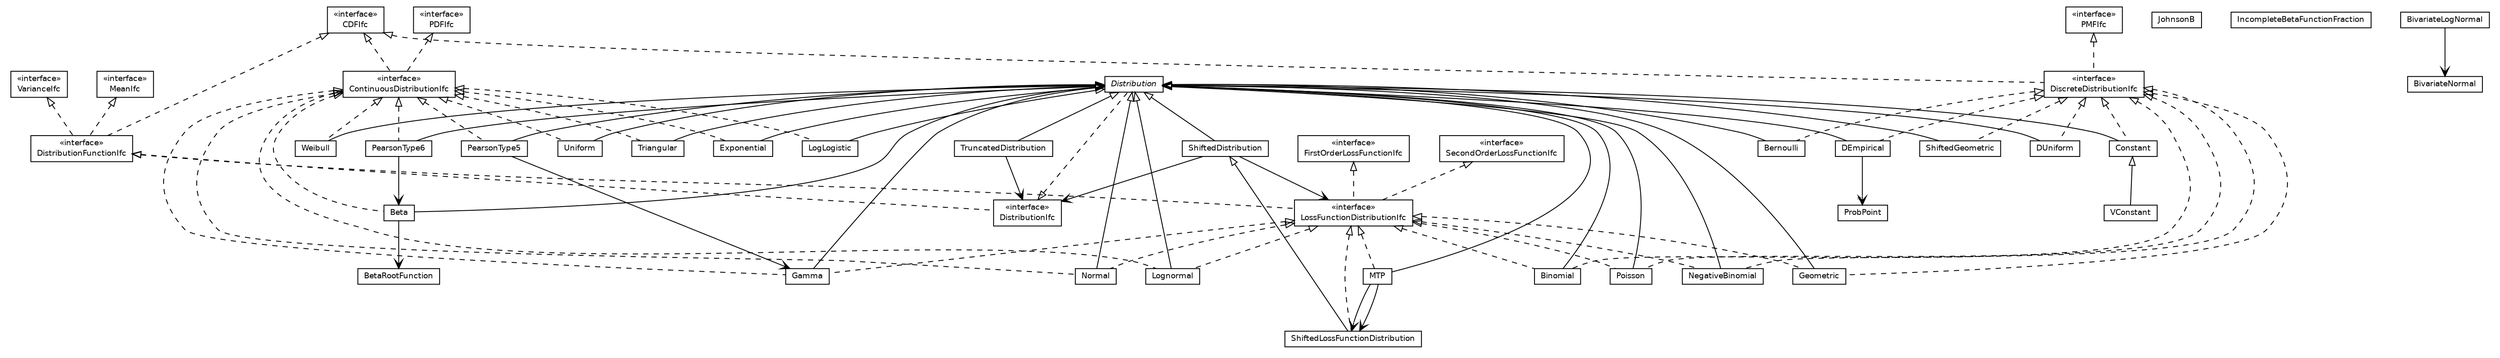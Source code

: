 #!/usr/local/bin/dot
#
# Class diagram 
# Generated by UMLGraph version 5.4 (http://www.umlgraph.org/)
#

digraph G {
	edge [fontname="Helvetica",fontsize=10,labelfontname="Helvetica",labelfontsize=10];
	node [fontname="Helvetica",fontsize=10,shape=plaintext];
	nodesep=0.25;
	ranksep=0.5;
	// jsl.utilities.random.distributions.Weibull
	c10649 [label=<<table title="jsl.utilities.random.distributions.Weibull" border="0" cellborder="1" cellspacing="0" cellpadding="2" port="p" href="./Weibull.html">
		<tr><td><table border="0" cellspacing="0" cellpadding="1">
<tr><td align="center" balign="center"> Weibull </td></tr>
		</table></td></tr>
		</table>>, URL="./Weibull.html", fontname="Helvetica", fontcolor="black", fontsize=9.0];
	// jsl.utilities.random.distributions.VConstant
	c10650 [label=<<table title="jsl.utilities.random.distributions.VConstant" border="0" cellborder="1" cellspacing="0" cellpadding="2" port="p" href="./VConstant.html">
		<tr><td><table border="0" cellspacing="0" cellpadding="1">
<tr><td align="center" balign="center"> VConstant </td></tr>
		</table></td></tr>
		</table>>, URL="./VConstant.html", fontname="Helvetica", fontcolor="black", fontsize=9.0];
	// jsl.utilities.random.distributions.VarianceIfc
	c10651 [label=<<table title="jsl.utilities.random.distributions.VarianceIfc" border="0" cellborder="1" cellspacing="0" cellpadding="2" port="p" href="./VarianceIfc.html">
		<tr><td><table border="0" cellspacing="0" cellpadding="1">
<tr><td align="center" balign="center"> &#171;interface&#187; </td></tr>
<tr><td align="center" balign="center"> VarianceIfc </td></tr>
		</table></td></tr>
		</table>>, URL="./VarianceIfc.html", fontname="Helvetica", fontcolor="black", fontsize=9.0];
	// jsl.utilities.random.distributions.Uniform
	c10652 [label=<<table title="jsl.utilities.random.distributions.Uniform" border="0" cellborder="1" cellspacing="0" cellpadding="2" port="p" href="./Uniform.html">
		<tr><td><table border="0" cellspacing="0" cellpadding="1">
<tr><td align="center" balign="center"> Uniform </td></tr>
		</table></td></tr>
		</table>>, URL="./Uniform.html", fontname="Helvetica", fontcolor="black", fontsize=9.0];
	// jsl.utilities.random.distributions.TruncatedDistribution
	c10653 [label=<<table title="jsl.utilities.random.distributions.TruncatedDistribution" border="0" cellborder="1" cellspacing="0" cellpadding="2" port="p" href="./TruncatedDistribution.html">
		<tr><td><table border="0" cellspacing="0" cellpadding="1">
<tr><td align="center" balign="center"> TruncatedDistribution </td></tr>
		</table></td></tr>
		</table>>, URL="./TruncatedDistribution.html", fontname="Helvetica", fontcolor="black", fontsize=9.0];
	// jsl.utilities.random.distributions.Triangular
	c10654 [label=<<table title="jsl.utilities.random.distributions.Triangular" border="0" cellborder="1" cellspacing="0" cellpadding="2" port="p" href="./Triangular.html">
		<tr><td><table border="0" cellspacing="0" cellpadding="1">
<tr><td align="center" balign="center"> Triangular </td></tr>
		</table></td></tr>
		</table>>, URL="./Triangular.html", fontname="Helvetica", fontcolor="black", fontsize=9.0];
	// jsl.utilities.random.distributions.ShiftedLossFunctionDistribution
	c10655 [label=<<table title="jsl.utilities.random.distributions.ShiftedLossFunctionDistribution" border="0" cellborder="1" cellspacing="0" cellpadding="2" port="p" href="./ShiftedLossFunctionDistribution.html">
		<tr><td><table border="0" cellspacing="0" cellpadding="1">
<tr><td align="center" balign="center"> ShiftedLossFunctionDistribution </td></tr>
		</table></td></tr>
		</table>>, URL="./ShiftedLossFunctionDistribution.html", fontname="Helvetica", fontcolor="black", fontsize=9.0];
	// jsl.utilities.random.distributions.ShiftedGeometric
	c10656 [label=<<table title="jsl.utilities.random.distributions.ShiftedGeometric" border="0" cellborder="1" cellspacing="0" cellpadding="2" port="p" href="./ShiftedGeometric.html">
		<tr><td><table border="0" cellspacing="0" cellpadding="1">
<tr><td align="center" balign="center"> ShiftedGeometric </td></tr>
		</table></td></tr>
		</table>>, URL="./ShiftedGeometric.html", fontname="Helvetica", fontcolor="black", fontsize=9.0];
	// jsl.utilities.random.distributions.ShiftedDistribution
	c10657 [label=<<table title="jsl.utilities.random.distributions.ShiftedDistribution" border="0" cellborder="1" cellspacing="0" cellpadding="2" port="p" href="./ShiftedDistribution.html">
		<tr><td><table border="0" cellspacing="0" cellpadding="1">
<tr><td align="center" balign="center"> ShiftedDistribution </td></tr>
		</table></td></tr>
		</table>>, URL="./ShiftedDistribution.html", fontname="Helvetica", fontcolor="black", fontsize=9.0];
	// jsl.utilities.random.distributions.SecondOrderLossFunctionIfc
	c10658 [label=<<table title="jsl.utilities.random.distributions.SecondOrderLossFunctionIfc" border="0" cellborder="1" cellspacing="0" cellpadding="2" port="p" href="./SecondOrderLossFunctionIfc.html">
		<tr><td><table border="0" cellspacing="0" cellpadding="1">
<tr><td align="center" balign="center"> &#171;interface&#187; </td></tr>
<tr><td align="center" balign="center"> SecondOrderLossFunctionIfc </td></tr>
		</table></td></tr>
		</table>>, URL="./SecondOrderLossFunctionIfc.html", fontname="Helvetica", fontcolor="black", fontsize=9.0];
	// jsl.utilities.random.distributions.Poisson
	c10659 [label=<<table title="jsl.utilities.random.distributions.Poisson" border="0" cellborder="1" cellspacing="0" cellpadding="2" port="p" href="./Poisson.html">
		<tr><td><table border="0" cellspacing="0" cellpadding="1">
<tr><td align="center" balign="center"> Poisson </td></tr>
		</table></td></tr>
		</table>>, URL="./Poisson.html", fontname="Helvetica", fontcolor="black", fontsize=9.0];
	// jsl.utilities.random.distributions.PMFIfc
	c10660 [label=<<table title="jsl.utilities.random.distributions.PMFIfc" border="0" cellborder="1" cellspacing="0" cellpadding="2" port="p" href="./PMFIfc.html">
		<tr><td><table border="0" cellspacing="0" cellpadding="1">
<tr><td align="center" balign="center"> &#171;interface&#187; </td></tr>
<tr><td align="center" balign="center"> PMFIfc </td></tr>
		</table></td></tr>
		</table>>, URL="./PMFIfc.html", fontname="Helvetica", fontcolor="black", fontsize=9.0];
	// jsl.utilities.random.distributions.PearsonType6
	c10661 [label=<<table title="jsl.utilities.random.distributions.PearsonType6" border="0" cellborder="1" cellspacing="0" cellpadding="2" port="p" href="./PearsonType6.html">
		<tr><td><table border="0" cellspacing="0" cellpadding="1">
<tr><td align="center" balign="center"> PearsonType6 </td></tr>
		</table></td></tr>
		</table>>, URL="./PearsonType6.html", fontname="Helvetica", fontcolor="black", fontsize=9.0];
	// jsl.utilities.random.distributions.PearsonType5
	c10662 [label=<<table title="jsl.utilities.random.distributions.PearsonType5" border="0" cellborder="1" cellspacing="0" cellpadding="2" port="p" href="./PearsonType5.html">
		<tr><td><table border="0" cellspacing="0" cellpadding="1">
<tr><td align="center" balign="center"> PearsonType5 </td></tr>
		</table></td></tr>
		</table>>, URL="./PearsonType5.html", fontname="Helvetica", fontcolor="black", fontsize=9.0];
	// jsl.utilities.random.distributions.PDFIfc
	c10663 [label=<<table title="jsl.utilities.random.distributions.PDFIfc" border="0" cellborder="1" cellspacing="0" cellpadding="2" port="p" href="./PDFIfc.html">
		<tr><td><table border="0" cellspacing="0" cellpadding="1">
<tr><td align="center" balign="center"> &#171;interface&#187; </td></tr>
<tr><td align="center" balign="center"> PDFIfc </td></tr>
		</table></td></tr>
		</table>>, URL="./PDFIfc.html", fontname="Helvetica", fontcolor="black", fontsize=9.0];
	// jsl.utilities.random.distributions.Normal
	c10664 [label=<<table title="jsl.utilities.random.distributions.Normal" border="0" cellborder="1" cellspacing="0" cellpadding="2" port="p" href="./Normal.html">
		<tr><td><table border="0" cellspacing="0" cellpadding="1">
<tr><td align="center" balign="center"> Normal </td></tr>
		</table></td></tr>
		</table>>, URL="./Normal.html", fontname="Helvetica", fontcolor="black", fontsize=9.0];
	// jsl.utilities.random.distributions.NegativeBinomial
	c10665 [label=<<table title="jsl.utilities.random.distributions.NegativeBinomial" border="0" cellborder="1" cellspacing="0" cellpadding="2" port="p" href="./NegativeBinomial.html">
		<tr><td><table border="0" cellspacing="0" cellpadding="1">
<tr><td align="center" balign="center"> NegativeBinomial </td></tr>
		</table></td></tr>
		</table>>, URL="./NegativeBinomial.html", fontname="Helvetica", fontcolor="black", fontsize=9.0];
	// jsl.utilities.random.distributions.MTP
	c10666 [label=<<table title="jsl.utilities.random.distributions.MTP" border="0" cellborder="1" cellspacing="0" cellpadding="2" port="p" href="./MTP.html">
		<tr><td><table border="0" cellspacing="0" cellpadding="1">
<tr><td align="center" balign="center"> MTP </td></tr>
		</table></td></tr>
		</table>>, URL="./MTP.html", fontname="Helvetica", fontcolor="black", fontsize=9.0];
	// jsl.utilities.random.distributions.MeanIfc
	c10667 [label=<<table title="jsl.utilities.random.distributions.MeanIfc" border="0" cellborder="1" cellspacing="0" cellpadding="2" port="p" href="./MeanIfc.html">
		<tr><td><table border="0" cellspacing="0" cellpadding="1">
<tr><td align="center" balign="center"> &#171;interface&#187; </td></tr>
<tr><td align="center" balign="center"> MeanIfc </td></tr>
		</table></td></tr>
		</table>>, URL="./MeanIfc.html", fontname="Helvetica", fontcolor="black", fontsize=9.0];
	// jsl.utilities.random.distributions.LossFunctionDistributionIfc
	c10668 [label=<<table title="jsl.utilities.random.distributions.LossFunctionDistributionIfc" border="0" cellborder="1" cellspacing="0" cellpadding="2" port="p" href="./LossFunctionDistributionIfc.html">
		<tr><td><table border="0" cellspacing="0" cellpadding="1">
<tr><td align="center" balign="center"> &#171;interface&#187; </td></tr>
<tr><td align="center" balign="center"> LossFunctionDistributionIfc </td></tr>
		</table></td></tr>
		</table>>, URL="./LossFunctionDistributionIfc.html", fontname="Helvetica", fontcolor="black", fontsize=9.0];
	// jsl.utilities.random.distributions.Lognormal
	c10669 [label=<<table title="jsl.utilities.random.distributions.Lognormal" border="0" cellborder="1" cellspacing="0" cellpadding="2" port="p" href="./Lognormal.html">
		<tr><td><table border="0" cellspacing="0" cellpadding="1">
<tr><td align="center" balign="center"> Lognormal </td></tr>
		</table></td></tr>
		</table>>, URL="./Lognormal.html", fontname="Helvetica", fontcolor="black", fontsize=9.0];
	// jsl.utilities.random.distributions.LogLogistic
	c10670 [label=<<table title="jsl.utilities.random.distributions.LogLogistic" border="0" cellborder="1" cellspacing="0" cellpadding="2" port="p" href="./LogLogistic.html">
		<tr><td><table border="0" cellspacing="0" cellpadding="1">
<tr><td align="center" balign="center"> LogLogistic </td></tr>
		</table></td></tr>
		</table>>, URL="./LogLogistic.html", fontname="Helvetica", fontcolor="black", fontsize=9.0];
	// jsl.utilities.random.distributions.JohnsonB
	c10671 [label=<<table title="jsl.utilities.random.distributions.JohnsonB" border="0" cellborder="1" cellspacing="0" cellpadding="2" port="p" href="./JohnsonB.html">
		<tr><td><table border="0" cellspacing="0" cellpadding="1">
<tr><td align="center" balign="center"> JohnsonB </td></tr>
		</table></td></tr>
		</table>>, URL="./JohnsonB.html", fontname="Helvetica", fontcolor="black", fontsize=9.0];
	// jsl.utilities.random.distributions.IncompleteBetaFunctionFraction
	c10672 [label=<<table title="jsl.utilities.random.distributions.IncompleteBetaFunctionFraction" border="0" cellborder="1" cellspacing="0" cellpadding="2" port="p" href="./IncompleteBetaFunctionFraction.html">
		<tr><td><table border="0" cellspacing="0" cellpadding="1">
<tr><td align="center" balign="center"> IncompleteBetaFunctionFraction </td></tr>
		</table></td></tr>
		</table>>, URL="./IncompleteBetaFunctionFraction.html", fontname="Helvetica", fontcolor="black", fontsize=9.0];
	// jsl.utilities.random.distributions.Geometric
	c10673 [label=<<table title="jsl.utilities.random.distributions.Geometric" border="0" cellborder="1" cellspacing="0" cellpadding="2" port="p" href="./Geometric.html">
		<tr><td><table border="0" cellspacing="0" cellpadding="1">
<tr><td align="center" balign="center"> Geometric </td></tr>
		</table></td></tr>
		</table>>, URL="./Geometric.html", fontname="Helvetica", fontcolor="black", fontsize=9.0];
	// jsl.utilities.random.distributions.Gamma
	c10674 [label=<<table title="jsl.utilities.random.distributions.Gamma" border="0" cellborder="1" cellspacing="0" cellpadding="2" port="p" href="./Gamma.html">
		<tr><td><table border="0" cellspacing="0" cellpadding="1">
<tr><td align="center" balign="center"> Gamma </td></tr>
		</table></td></tr>
		</table>>, URL="./Gamma.html", fontname="Helvetica", fontcolor="black", fontsize=9.0];
	// jsl.utilities.random.distributions.FirstOrderLossFunctionIfc
	c10675 [label=<<table title="jsl.utilities.random.distributions.FirstOrderLossFunctionIfc" border="0" cellborder="1" cellspacing="0" cellpadding="2" port="p" href="./FirstOrderLossFunctionIfc.html">
		<tr><td><table border="0" cellspacing="0" cellpadding="1">
<tr><td align="center" balign="center"> &#171;interface&#187; </td></tr>
<tr><td align="center" balign="center"> FirstOrderLossFunctionIfc </td></tr>
		</table></td></tr>
		</table>>, URL="./FirstOrderLossFunctionIfc.html", fontname="Helvetica", fontcolor="black", fontsize=9.0];
	// jsl.utilities.random.distributions.Exponential
	c10676 [label=<<table title="jsl.utilities.random.distributions.Exponential" border="0" cellborder="1" cellspacing="0" cellpadding="2" port="p" href="./Exponential.html">
		<tr><td><table border="0" cellspacing="0" cellpadding="1">
<tr><td align="center" balign="center"> Exponential </td></tr>
		</table></td></tr>
		</table>>, URL="./Exponential.html", fontname="Helvetica", fontcolor="black", fontsize=9.0];
	// jsl.utilities.random.distributions.DUniform
	c10677 [label=<<table title="jsl.utilities.random.distributions.DUniform" border="0" cellborder="1" cellspacing="0" cellpadding="2" port="p" href="./DUniform.html">
		<tr><td><table border="0" cellspacing="0" cellpadding="1">
<tr><td align="center" balign="center"> DUniform </td></tr>
		</table></td></tr>
		</table>>, URL="./DUniform.html", fontname="Helvetica", fontcolor="black", fontsize=9.0];
	// jsl.utilities.random.distributions.DistributionIfc
	c10678 [label=<<table title="jsl.utilities.random.distributions.DistributionIfc" border="0" cellborder="1" cellspacing="0" cellpadding="2" port="p" href="./DistributionIfc.html">
		<tr><td><table border="0" cellspacing="0" cellpadding="1">
<tr><td align="center" balign="center"> &#171;interface&#187; </td></tr>
<tr><td align="center" balign="center"> DistributionIfc </td></tr>
		</table></td></tr>
		</table>>, URL="./DistributionIfc.html", fontname="Helvetica", fontcolor="black", fontsize=9.0];
	// jsl.utilities.random.distributions.DistributionFunctionIfc
	c10679 [label=<<table title="jsl.utilities.random.distributions.DistributionFunctionIfc" border="0" cellborder="1" cellspacing="0" cellpadding="2" port="p" href="./DistributionFunctionIfc.html">
		<tr><td><table border="0" cellspacing="0" cellpadding="1">
<tr><td align="center" balign="center"> &#171;interface&#187; </td></tr>
<tr><td align="center" balign="center"> DistributionFunctionIfc </td></tr>
		</table></td></tr>
		</table>>, URL="./DistributionFunctionIfc.html", fontname="Helvetica", fontcolor="black", fontsize=9.0];
	// jsl.utilities.random.distributions.Distribution
	c10680 [label=<<table title="jsl.utilities.random.distributions.Distribution" border="0" cellborder="1" cellspacing="0" cellpadding="2" port="p" href="./Distribution.html">
		<tr><td><table border="0" cellspacing="0" cellpadding="1">
<tr><td align="center" balign="center"><font face="Helvetica-Oblique"> Distribution </font></td></tr>
		</table></td></tr>
		</table>>, URL="./Distribution.html", fontname="Helvetica", fontcolor="black", fontsize=9.0];
	// jsl.utilities.random.distributions.DiscreteDistributionIfc
	c10681 [label=<<table title="jsl.utilities.random.distributions.DiscreteDistributionIfc" border="0" cellborder="1" cellspacing="0" cellpadding="2" port="p" href="./DiscreteDistributionIfc.html">
		<tr><td><table border="0" cellspacing="0" cellpadding="1">
<tr><td align="center" balign="center"> &#171;interface&#187; </td></tr>
<tr><td align="center" balign="center"> DiscreteDistributionIfc </td></tr>
		</table></td></tr>
		</table>>, URL="./DiscreteDistributionIfc.html", fontname="Helvetica", fontcolor="black", fontsize=9.0];
	// jsl.utilities.random.distributions.DEmpirical
	c10682 [label=<<table title="jsl.utilities.random.distributions.DEmpirical" border="0" cellborder="1" cellspacing="0" cellpadding="2" port="p" href="./DEmpirical.html">
		<tr><td><table border="0" cellspacing="0" cellpadding="1">
<tr><td align="center" balign="center"> DEmpirical </td></tr>
		</table></td></tr>
		</table>>, URL="./DEmpirical.html", fontname="Helvetica", fontcolor="black", fontsize=9.0];
	// jsl.utilities.random.distributions.DEmpirical.ProbPoint
	c10683 [label=<<table title="jsl.utilities.random.distributions.DEmpirical.ProbPoint" border="0" cellborder="1" cellspacing="0" cellpadding="2" port="p" href="./DEmpirical.ProbPoint.html">
		<tr><td><table border="0" cellspacing="0" cellpadding="1">
<tr><td align="center" balign="center"> ProbPoint </td></tr>
		</table></td></tr>
		</table>>, URL="./DEmpirical.ProbPoint.html", fontname="Helvetica", fontcolor="black", fontsize=9.0];
	// jsl.utilities.random.distributions.ContinuousDistributionIfc
	c10684 [label=<<table title="jsl.utilities.random.distributions.ContinuousDistributionIfc" border="0" cellborder="1" cellspacing="0" cellpadding="2" port="p" href="./ContinuousDistributionIfc.html">
		<tr><td><table border="0" cellspacing="0" cellpadding="1">
<tr><td align="center" balign="center"> &#171;interface&#187; </td></tr>
<tr><td align="center" balign="center"> ContinuousDistributionIfc </td></tr>
		</table></td></tr>
		</table>>, URL="./ContinuousDistributionIfc.html", fontname="Helvetica", fontcolor="black", fontsize=9.0];
	// jsl.utilities.random.distributions.Constant
	c10685 [label=<<table title="jsl.utilities.random.distributions.Constant" border="0" cellborder="1" cellspacing="0" cellpadding="2" port="p" href="./Constant.html">
		<tr><td><table border="0" cellspacing="0" cellpadding="1">
<tr><td align="center" balign="center"> Constant </td></tr>
		</table></td></tr>
		</table>>, URL="./Constant.html", fontname="Helvetica", fontcolor="black", fontsize=9.0];
	// jsl.utilities.random.distributions.CDFIfc
	c10686 [label=<<table title="jsl.utilities.random.distributions.CDFIfc" border="0" cellborder="1" cellspacing="0" cellpadding="2" port="p" href="./CDFIfc.html">
		<tr><td><table border="0" cellspacing="0" cellpadding="1">
<tr><td align="center" balign="center"> &#171;interface&#187; </td></tr>
<tr><td align="center" balign="center"> CDFIfc </td></tr>
		</table></td></tr>
		</table>>, URL="./CDFIfc.html", fontname="Helvetica", fontcolor="black", fontsize=9.0];
	// jsl.utilities.random.distributions.BivariateNormal
	c10687 [label=<<table title="jsl.utilities.random.distributions.BivariateNormal" border="0" cellborder="1" cellspacing="0" cellpadding="2" port="p" href="./BivariateNormal.html">
		<tr><td><table border="0" cellspacing="0" cellpadding="1">
<tr><td align="center" balign="center"> BivariateNormal </td></tr>
		</table></td></tr>
		</table>>, URL="./BivariateNormal.html", fontname="Helvetica", fontcolor="black", fontsize=9.0];
	// jsl.utilities.random.distributions.BivariateLogNormal
	c10688 [label=<<table title="jsl.utilities.random.distributions.BivariateLogNormal" border="0" cellborder="1" cellspacing="0" cellpadding="2" port="p" href="./BivariateLogNormal.html">
		<tr><td><table border="0" cellspacing="0" cellpadding="1">
<tr><td align="center" balign="center"> BivariateLogNormal </td></tr>
		</table></td></tr>
		</table>>, URL="./BivariateLogNormal.html", fontname="Helvetica", fontcolor="black", fontsize=9.0];
	// jsl.utilities.random.distributions.Binomial
	c10689 [label=<<table title="jsl.utilities.random.distributions.Binomial" border="0" cellborder="1" cellspacing="0" cellpadding="2" port="p" href="./Binomial.html">
		<tr><td><table border="0" cellspacing="0" cellpadding="1">
<tr><td align="center" balign="center"> Binomial </td></tr>
		</table></td></tr>
		</table>>, URL="./Binomial.html", fontname="Helvetica", fontcolor="black", fontsize=9.0];
	// jsl.utilities.random.distributions.Beta
	c10690 [label=<<table title="jsl.utilities.random.distributions.Beta" border="0" cellborder="1" cellspacing="0" cellpadding="2" port="p" href="./Beta.html">
		<tr><td><table border="0" cellspacing="0" cellpadding="1">
<tr><td align="center" balign="center"> Beta </td></tr>
		</table></td></tr>
		</table>>, URL="./Beta.html", fontname="Helvetica", fontcolor="black", fontsize=9.0];
	// jsl.utilities.random.distributions.Beta.BetaRootFunction
	c10691 [label=<<table title="jsl.utilities.random.distributions.Beta.BetaRootFunction" border="0" cellborder="1" cellspacing="0" cellpadding="2" port="p" href="./Beta.BetaRootFunction.html">
		<tr><td><table border="0" cellspacing="0" cellpadding="1">
<tr><td align="center" balign="center"> BetaRootFunction </td></tr>
		</table></td></tr>
		</table>>, URL="./Beta.BetaRootFunction.html", fontname="Helvetica", fontcolor="black", fontsize=9.0];
	// jsl.utilities.random.distributions.Bernoulli
	c10692 [label=<<table title="jsl.utilities.random.distributions.Bernoulli" border="0" cellborder="1" cellspacing="0" cellpadding="2" port="p" href="./Bernoulli.html">
		<tr><td><table border="0" cellspacing="0" cellpadding="1">
<tr><td align="center" balign="center"> Bernoulli </td></tr>
		</table></td></tr>
		</table>>, URL="./Bernoulli.html", fontname="Helvetica", fontcolor="black", fontsize=9.0];
	//jsl.utilities.random.distributions.Weibull extends jsl.utilities.random.distributions.Distribution
	c10680:p -> c10649:p [dir=back,arrowtail=empty];
	//jsl.utilities.random.distributions.Weibull implements jsl.utilities.random.distributions.ContinuousDistributionIfc
	c10684:p -> c10649:p [dir=back,arrowtail=empty,style=dashed];
	//jsl.utilities.random.distributions.VConstant extends jsl.utilities.random.distributions.Constant
	c10685:p -> c10650:p [dir=back,arrowtail=empty];
	//jsl.utilities.random.distributions.Uniform extends jsl.utilities.random.distributions.Distribution
	c10680:p -> c10652:p [dir=back,arrowtail=empty];
	//jsl.utilities.random.distributions.Uniform implements jsl.utilities.random.distributions.ContinuousDistributionIfc
	c10684:p -> c10652:p [dir=back,arrowtail=empty,style=dashed];
	//jsl.utilities.random.distributions.TruncatedDistribution extends jsl.utilities.random.distributions.Distribution
	c10680:p -> c10653:p [dir=back,arrowtail=empty];
	//jsl.utilities.random.distributions.Triangular extends jsl.utilities.random.distributions.Distribution
	c10680:p -> c10654:p [dir=back,arrowtail=empty];
	//jsl.utilities.random.distributions.Triangular implements jsl.utilities.random.distributions.ContinuousDistributionIfc
	c10684:p -> c10654:p [dir=back,arrowtail=empty,style=dashed];
	//jsl.utilities.random.distributions.ShiftedLossFunctionDistribution extends jsl.utilities.random.distributions.ShiftedDistribution
	c10657:p -> c10655:p [dir=back,arrowtail=empty];
	//jsl.utilities.random.distributions.ShiftedLossFunctionDistribution implements jsl.utilities.random.distributions.LossFunctionDistributionIfc
	c10668:p -> c10655:p [dir=back,arrowtail=empty,style=dashed];
	//jsl.utilities.random.distributions.ShiftedGeometric extends jsl.utilities.random.distributions.Distribution
	c10680:p -> c10656:p [dir=back,arrowtail=empty];
	//jsl.utilities.random.distributions.ShiftedGeometric implements jsl.utilities.random.distributions.DiscreteDistributionIfc
	c10681:p -> c10656:p [dir=back,arrowtail=empty,style=dashed];
	//jsl.utilities.random.distributions.ShiftedDistribution extends jsl.utilities.random.distributions.Distribution
	c10680:p -> c10657:p [dir=back,arrowtail=empty];
	//jsl.utilities.random.distributions.Poisson extends jsl.utilities.random.distributions.Distribution
	c10680:p -> c10659:p [dir=back,arrowtail=empty];
	//jsl.utilities.random.distributions.Poisson implements jsl.utilities.random.distributions.DiscreteDistributionIfc
	c10681:p -> c10659:p [dir=back,arrowtail=empty,style=dashed];
	//jsl.utilities.random.distributions.Poisson implements jsl.utilities.random.distributions.LossFunctionDistributionIfc
	c10668:p -> c10659:p [dir=back,arrowtail=empty,style=dashed];
	//jsl.utilities.random.distributions.PearsonType6 extends jsl.utilities.random.distributions.Distribution
	c10680:p -> c10661:p [dir=back,arrowtail=empty];
	//jsl.utilities.random.distributions.PearsonType6 implements jsl.utilities.random.distributions.ContinuousDistributionIfc
	c10684:p -> c10661:p [dir=back,arrowtail=empty,style=dashed];
	//jsl.utilities.random.distributions.PearsonType5 extends jsl.utilities.random.distributions.Distribution
	c10680:p -> c10662:p [dir=back,arrowtail=empty];
	//jsl.utilities.random.distributions.PearsonType5 implements jsl.utilities.random.distributions.ContinuousDistributionIfc
	c10684:p -> c10662:p [dir=back,arrowtail=empty,style=dashed];
	//jsl.utilities.random.distributions.Normal extends jsl.utilities.random.distributions.Distribution
	c10680:p -> c10664:p [dir=back,arrowtail=empty];
	//jsl.utilities.random.distributions.Normal implements jsl.utilities.random.distributions.ContinuousDistributionIfc
	c10684:p -> c10664:p [dir=back,arrowtail=empty,style=dashed];
	//jsl.utilities.random.distributions.Normal implements jsl.utilities.random.distributions.LossFunctionDistributionIfc
	c10668:p -> c10664:p [dir=back,arrowtail=empty,style=dashed];
	//jsl.utilities.random.distributions.NegativeBinomial extends jsl.utilities.random.distributions.Distribution
	c10680:p -> c10665:p [dir=back,arrowtail=empty];
	//jsl.utilities.random.distributions.NegativeBinomial implements jsl.utilities.random.distributions.DiscreteDistributionIfc
	c10681:p -> c10665:p [dir=back,arrowtail=empty,style=dashed];
	//jsl.utilities.random.distributions.NegativeBinomial implements jsl.utilities.random.distributions.LossFunctionDistributionIfc
	c10668:p -> c10665:p [dir=back,arrowtail=empty,style=dashed];
	//jsl.utilities.random.distributions.MTP extends jsl.utilities.random.distributions.Distribution
	c10680:p -> c10666:p [dir=back,arrowtail=empty];
	//jsl.utilities.random.distributions.MTP implements jsl.utilities.random.distributions.LossFunctionDistributionIfc
	c10668:p -> c10666:p [dir=back,arrowtail=empty,style=dashed];
	//jsl.utilities.random.distributions.LossFunctionDistributionIfc implements jsl.utilities.random.distributions.DistributionFunctionIfc
	c10679:p -> c10668:p [dir=back,arrowtail=empty,style=dashed];
	//jsl.utilities.random.distributions.LossFunctionDistributionIfc implements jsl.utilities.random.distributions.FirstOrderLossFunctionIfc
	c10675:p -> c10668:p [dir=back,arrowtail=empty,style=dashed];
	//jsl.utilities.random.distributions.LossFunctionDistributionIfc implements jsl.utilities.random.distributions.SecondOrderLossFunctionIfc
	c10658:p -> c10668:p [dir=back,arrowtail=empty,style=dashed];
	//jsl.utilities.random.distributions.Lognormal extends jsl.utilities.random.distributions.Distribution
	c10680:p -> c10669:p [dir=back,arrowtail=empty];
	//jsl.utilities.random.distributions.Lognormal implements jsl.utilities.random.distributions.ContinuousDistributionIfc
	c10684:p -> c10669:p [dir=back,arrowtail=empty,style=dashed];
	//jsl.utilities.random.distributions.Lognormal implements jsl.utilities.random.distributions.LossFunctionDistributionIfc
	c10668:p -> c10669:p [dir=back,arrowtail=empty,style=dashed];
	//jsl.utilities.random.distributions.LogLogistic extends jsl.utilities.random.distributions.Distribution
	c10680:p -> c10670:p [dir=back,arrowtail=empty];
	//jsl.utilities.random.distributions.LogLogistic implements jsl.utilities.random.distributions.ContinuousDistributionIfc
	c10684:p -> c10670:p [dir=back,arrowtail=empty,style=dashed];
	//jsl.utilities.random.distributions.Geometric extends jsl.utilities.random.distributions.Distribution
	c10680:p -> c10673:p [dir=back,arrowtail=empty];
	//jsl.utilities.random.distributions.Geometric implements jsl.utilities.random.distributions.DiscreteDistributionIfc
	c10681:p -> c10673:p [dir=back,arrowtail=empty,style=dashed];
	//jsl.utilities.random.distributions.Geometric implements jsl.utilities.random.distributions.LossFunctionDistributionIfc
	c10668:p -> c10673:p [dir=back,arrowtail=empty,style=dashed];
	//jsl.utilities.random.distributions.Gamma extends jsl.utilities.random.distributions.Distribution
	c10680:p -> c10674:p [dir=back,arrowtail=empty];
	//jsl.utilities.random.distributions.Gamma implements jsl.utilities.random.distributions.ContinuousDistributionIfc
	c10684:p -> c10674:p [dir=back,arrowtail=empty,style=dashed];
	//jsl.utilities.random.distributions.Gamma implements jsl.utilities.random.distributions.LossFunctionDistributionIfc
	c10668:p -> c10674:p [dir=back,arrowtail=empty,style=dashed];
	//jsl.utilities.random.distributions.Exponential extends jsl.utilities.random.distributions.Distribution
	c10680:p -> c10676:p [dir=back,arrowtail=empty];
	//jsl.utilities.random.distributions.Exponential implements jsl.utilities.random.distributions.ContinuousDistributionIfc
	c10684:p -> c10676:p [dir=back,arrowtail=empty,style=dashed];
	//jsl.utilities.random.distributions.DUniform extends jsl.utilities.random.distributions.Distribution
	c10680:p -> c10677:p [dir=back,arrowtail=empty];
	//jsl.utilities.random.distributions.DUniform implements jsl.utilities.random.distributions.DiscreteDistributionIfc
	c10681:p -> c10677:p [dir=back,arrowtail=empty,style=dashed];
	//jsl.utilities.random.distributions.DistributionIfc implements jsl.utilities.random.distributions.DistributionFunctionIfc
	c10679:p -> c10678:p [dir=back,arrowtail=empty,style=dashed];
	//jsl.utilities.random.distributions.DistributionFunctionIfc implements jsl.utilities.random.distributions.CDFIfc
	c10686:p -> c10679:p [dir=back,arrowtail=empty,style=dashed];
	//jsl.utilities.random.distributions.DistributionFunctionIfc implements jsl.utilities.random.distributions.MeanIfc
	c10667:p -> c10679:p [dir=back,arrowtail=empty,style=dashed];
	//jsl.utilities.random.distributions.DistributionFunctionIfc implements jsl.utilities.random.distributions.VarianceIfc
	c10651:p -> c10679:p [dir=back,arrowtail=empty,style=dashed];
	//jsl.utilities.random.distributions.Distribution implements jsl.utilities.random.distributions.DistributionIfc
	c10678:p -> c10680:p [dir=back,arrowtail=empty,style=dashed];
	//jsl.utilities.random.distributions.DiscreteDistributionIfc implements jsl.utilities.random.distributions.CDFIfc
	c10686:p -> c10681:p [dir=back,arrowtail=empty,style=dashed];
	//jsl.utilities.random.distributions.DiscreteDistributionIfc implements jsl.utilities.random.distributions.PMFIfc
	c10660:p -> c10681:p [dir=back,arrowtail=empty,style=dashed];
	//jsl.utilities.random.distributions.DEmpirical extends jsl.utilities.random.distributions.Distribution
	c10680:p -> c10682:p [dir=back,arrowtail=empty];
	//jsl.utilities.random.distributions.DEmpirical implements jsl.utilities.random.distributions.DiscreteDistributionIfc
	c10681:p -> c10682:p [dir=back,arrowtail=empty,style=dashed];
	//jsl.utilities.random.distributions.ContinuousDistributionIfc implements jsl.utilities.random.distributions.CDFIfc
	c10686:p -> c10684:p [dir=back,arrowtail=empty,style=dashed];
	//jsl.utilities.random.distributions.ContinuousDistributionIfc implements jsl.utilities.random.distributions.PDFIfc
	c10663:p -> c10684:p [dir=back,arrowtail=empty,style=dashed];
	//jsl.utilities.random.distributions.Constant extends jsl.utilities.random.distributions.Distribution
	c10680:p -> c10685:p [dir=back,arrowtail=empty];
	//jsl.utilities.random.distributions.Constant implements jsl.utilities.random.distributions.DiscreteDistributionIfc
	c10681:p -> c10685:p [dir=back,arrowtail=empty,style=dashed];
	//jsl.utilities.random.distributions.Binomial extends jsl.utilities.random.distributions.Distribution
	c10680:p -> c10689:p [dir=back,arrowtail=empty];
	//jsl.utilities.random.distributions.Binomial implements jsl.utilities.random.distributions.DiscreteDistributionIfc
	c10681:p -> c10689:p [dir=back,arrowtail=empty,style=dashed];
	//jsl.utilities.random.distributions.Binomial implements jsl.utilities.random.distributions.LossFunctionDistributionIfc
	c10668:p -> c10689:p [dir=back,arrowtail=empty,style=dashed];
	//jsl.utilities.random.distributions.Beta extends jsl.utilities.random.distributions.Distribution
	c10680:p -> c10690:p [dir=back,arrowtail=empty];
	//jsl.utilities.random.distributions.Beta implements jsl.utilities.random.distributions.ContinuousDistributionIfc
	c10684:p -> c10690:p [dir=back,arrowtail=empty,style=dashed];
	//jsl.utilities.random.distributions.Bernoulli extends jsl.utilities.random.distributions.Distribution
	c10680:p -> c10692:p [dir=back,arrowtail=empty];
	//jsl.utilities.random.distributions.Bernoulli implements jsl.utilities.random.distributions.DiscreteDistributionIfc
	c10681:p -> c10692:p [dir=back,arrowtail=empty,style=dashed];
	// jsl.utilities.random.distributions.TruncatedDistribution NAVASSOC jsl.utilities.random.distributions.DistributionIfc
	c10653:p -> c10678:p [taillabel="", label="", headlabel="", fontname="Helvetica", fontcolor="black", fontsize=10.0, color="black", arrowhead=open];
	// jsl.utilities.random.distributions.ShiftedDistribution NAVASSOC jsl.utilities.random.distributions.DistributionIfc
	c10657:p -> c10678:p [taillabel="", label="", headlabel="", fontname="Helvetica", fontcolor="black", fontsize=10.0, color="black", arrowhead=open];
	// jsl.utilities.random.distributions.ShiftedDistribution NAVASSOC jsl.utilities.random.distributions.LossFunctionDistributionIfc
	c10657:p -> c10668:p [taillabel="", label="", headlabel="", fontname="Helvetica", fontcolor="black", fontsize=10.0, color="black", arrowhead=open];
	// jsl.utilities.random.distributions.PearsonType6 NAVASSOC jsl.utilities.random.distributions.Beta
	c10661:p -> c10690:p [taillabel="", label="", headlabel="", fontname="Helvetica", fontcolor="black", fontsize=10.0, color="black", arrowhead=open];
	// jsl.utilities.random.distributions.PearsonType5 NAVASSOC jsl.utilities.random.distributions.Gamma
	c10662:p -> c10674:p [taillabel="", label="", headlabel="", fontname="Helvetica", fontcolor="black", fontsize=10.0, color="black", arrowhead=open];
	// jsl.utilities.random.distributions.MTP NAVASSOC jsl.utilities.random.distributions.ShiftedLossFunctionDistribution
	c10666:p -> c10655:p [taillabel="", label="", headlabel="", fontname="Helvetica", fontcolor="black", fontsize=10.0, color="black", arrowhead=open];
	// jsl.utilities.random.distributions.MTP NAVASSOC jsl.utilities.random.distributions.ShiftedLossFunctionDistribution
	c10666:p -> c10655:p [taillabel="", label="", headlabel="", fontname="Helvetica", fontcolor="black", fontsize=10.0, color="black", arrowhead=open];
	// jsl.utilities.random.distributions.DEmpirical NAVASSOC jsl.utilities.random.distributions.DEmpirical.ProbPoint
	c10682:p -> c10683:p [taillabel="", label="", headlabel="*", fontname="Helvetica", fontcolor="black", fontsize=10.0, color="black", arrowhead=open];
	// jsl.utilities.random.distributions.BivariateLogNormal NAVASSOC jsl.utilities.random.distributions.BivariateNormal
	c10688:p -> c10687:p [taillabel="", label="", headlabel="", fontname="Helvetica", fontcolor="black", fontsize=10.0, color="black", arrowhead=open];
	// jsl.utilities.random.distributions.Beta NAVASSOC jsl.utilities.random.distributions.Beta.BetaRootFunction
	c10690:p -> c10691:p [taillabel="", label="", headlabel="", fontname="Helvetica", fontcolor="black", fontsize=10.0, color="black", arrowhead=open];
}

